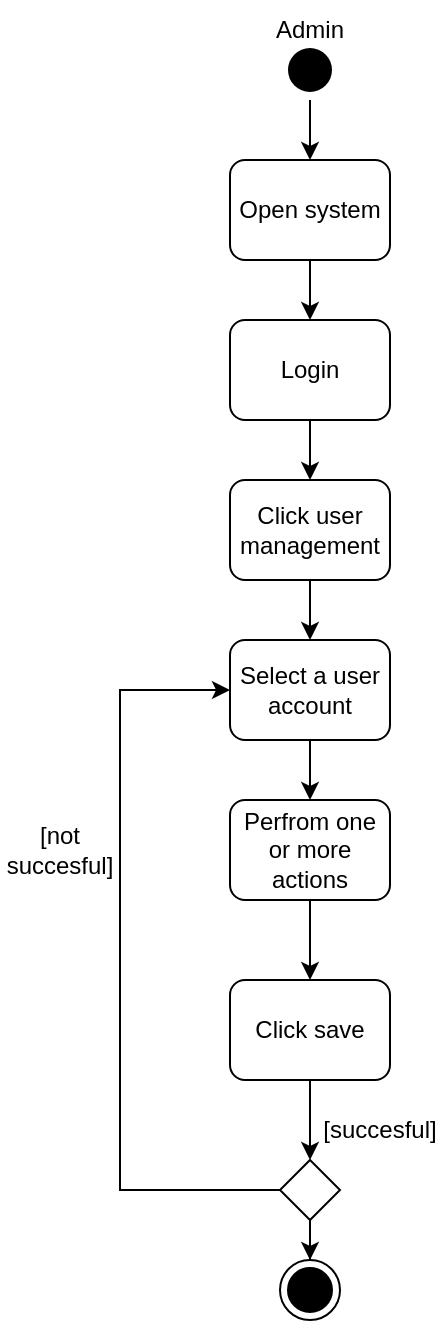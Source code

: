 <mxfile version="26.2.14">
  <diagram name="Page-1" id="NaV1If10QUYctrlVIBG0">
    <mxGraphModel dx="872" dy="439" grid="1" gridSize="10" guides="1" tooltips="1" connect="1" arrows="1" fold="1" page="1" pageScale="1" pageWidth="850" pageHeight="1100" math="0" shadow="0">
      <root>
        <mxCell id="0" />
        <mxCell id="1" parent="0" />
        <mxCell id="8Y5Sv0htWd_NGtNkYQzM-1" style="edgeStyle=orthogonalEdgeStyle;rounded=0;orthogonalLoop=1;jettySize=auto;html=1;entryX=0.5;entryY=0;entryDx=0;entryDy=0;" edge="1" parent="1" source="8Y5Sv0htWd_NGtNkYQzM-2" target="8Y5Sv0htWd_NGtNkYQzM-6">
          <mxGeometry relative="1" as="geometry" />
        </mxCell>
        <mxCell id="8Y5Sv0htWd_NGtNkYQzM-2" value="" style="ellipse;html=1;shape=startState;fillColor=#000000;strokeColor=none;" vertex="1" parent="1">
          <mxGeometry x="560" y="290" width="30" height="30" as="geometry" />
        </mxCell>
        <mxCell id="8Y5Sv0htWd_NGtNkYQzM-3" value="" style="edgeStyle=orthogonalEdgeStyle;html=1;verticalAlign=bottom;endArrow=open;endSize=8;strokeColor=none;rounded=0;" edge="1" parent="1" source="8Y5Sv0htWd_NGtNkYQzM-2">
          <mxGeometry relative="1" as="geometry">
            <mxPoint x="605" y="380" as="targetPoint" />
          </mxGeometry>
        </mxCell>
        <mxCell id="8Y5Sv0htWd_NGtNkYQzM-4" value="Admin" style="text;html=1;align=center;verticalAlign=middle;whiteSpace=wrap;rounded=0;" vertex="1" parent="1">
          <mxGeometry x="545" y="270" width="60" height="30" as="geometry" />
        </mxCell>
        <mxCell id="8Y5Sv0htWd_NGtNkYQzM-5" style="edgeStyle=orthogonalEdgeStyle;rounded=0;orthogonalLoop=1;jettySize=auto;html=1;entryX=0.5;entryY=0;entryDx=0;entryDy=0;" edge="1" parent="1" source="8Y5Sv0htWd_NGtNkYQzM-6" target="8Y5Sv0htWd_NGtNkYQzM-8">
          <mxGeometry relative="1" as="geometry" />
        </mxCell>
        <mxCell id="8Y5Sv0htWd_NGtNkYQzM-6" value="Open system" style="rounded=1;whiteSpace=wrap;html=1;" vertex="1" parent="1">
          <mxGeometry x="535" y="350" width="80" height="50" as="geometry" />
        </mxCell>
        <mxCell id="8Y5Sv0htWd_NGtNkYQzM-7" style="edgeStyle=orthogonalEdgeStyle;rounded=0;orthogonalLoop=1;jettySize=auto;html=1;entryX=0.5;entryY=0;entryDx=0;entryDy=0;" edge="1" parent="1" source="8Y5Sv0htWd_NGtNkYQzM-8" target="8Y5Sv0htWd_NGtNkYQzM-10">
          <mxGeometry relative="1" as="geometry" />
        </mxCell>
        <mxCell id="8Y5Sv0htWd_NGtNkYQzM-8" value="Login" style="rounded=1;whiteSpace=wrap;html=1;" vertex="1" parent="1">
          <mxGeometry x="535" y="430" width="80" height="50" as="geometry" />
        </mxCell>
        <mxCell id="8Y5Sv0htWd_NGtNkYQzM-9" style="edgeStyle=orthogonalEdgeStyle;rounded=0;orthogonalLoop=1;jettySize=auto;html=1;entryX=0.5;entryY=0;entryDx=0;entryDy=0;" edge="1" parent="1" source="8Y5Sv0htWd_NGtNkYQzM-10">
          <mxGeometry relative="1" as="geometry">
            <mxPoint x="575" y="590" as="targetPoint" />
          </mxGeometry>
        </mxCell>
        <mxCell id="8Y5Sv0htWd_NGtNkYQzM-10" value="Click user management" style="rounded=1;whiteSpace=wrap;html=1;" vertex="1" parent="1">
          <mxGeometry x="535" y="510" width="80" height="50" as="geometry" />
        </mxCell>
        <mxCell id="8Y5Sv0htWd_NGtNkYQzM-22" style="edgeStyle=orthogonalEdgeStyle;rounded=0;orthogonalLoop=1;jettySize=auto;html=1;entryX=0.5;entryY=0;entryDx=0;entryDy=0;" edge="1" parent="1" source="8Y5Sv0htWd_NGtNkYQzM-12" target="8Y5Sv0htWd_NGtNkYQzM-21">
          <mxGeometry relative="1" as="geometry" />
        </mxCell>
        <mxCell id="8Y5Sv0htWd_NGtNkYQzM-12" value="Perfrom one or more actions" style="rounded=1;whiteSpace=wrap;html=1;" vertex="1" parent="1">
          <mxGeometry x="535" y="670" width="80" height="50" as="geometry" />
        </mxCell>
        <mxCell id="8Y5Sv0htWd_NGtNkYQzM-13" value="" style="ellipse;html=1;shape=endState;fillColor=#000000;strokeColor=light-dark(#000000, #ff9090);" vertex="1" parent="1">
          <mxGeometry x="560" y="900" width="30" height="30" as="geometry" />
        </mxCell>
        <mxCell id="8Y5Sv0htWd_NGtNkYQzM-14" style="edgeStyle=orthogonalEdgeStyle;rounded=0;orthogonalLoop=1;jettySize=auto;html=1;entryX=0.5;entryY=0;entryDx=0;entryDy=0;" edge="1" parent="1" source="8Y5Sv0htWd_NGtNkYQzM-15" target="8Y5Sv0htWd_NGtNkYQzM-12">
          <mxGeometry relative="1" as="geometry" />
        </mxCell>
        <mxCell id="8Y5Sv0htWd_NGtNkYQzM-15" value="Select a user account" style="rounded=1;whiteSpace=wrap;html=1;" vertex="1" parent="1">
          <mxGeometry x="535" y="590" width="80" height="50" as="geometry" />
        </mxCell>
        <mxCell id="8Y5Sv0htWd_NGtNkYQzM-16" style="edgeStyle=orthogonalEdgeStyle;rounded=0;orthogonalLoop=1;jettySize=auto;html=1;entryX=0.5;entryY=0;entryDx=0;entryDy=0;" edge="1" parent="1" source="8Y5Sv0htWd_NGtNkYQzM-18" target="8Y5Sv0htWd_NGtNkYQzM-13">
          <mxGeometry relative="1" as="geometry" />
        </mxCell>
        <mxCell id="8Y5Sv0htWd_NGtNkYQzM-17" style="edgeStyle=orthogonalEdgeStyle;rounded=0;orthogonalLoop=1;jettySize=auto;html=1;entryX=0;entryY=0.5;entryDx=0;entryDy=0;" edge="1" parent="1" source="8Y5Sv0htWd_NGtNkYQzM-18" target="8Y5Sv0htWd_NGtNkYQzM-15">
          <mxGeometry relative="1" as="geometry">
            <Array as="points">
              <mxPoint x="480" y="865" />
              <mxPoint x="480" y="615" />
            </Array>
          </mxGeometry>
        </mxCell>
        <mxCell id="8Y5Sv0htWd_NGtNkYQzM-18" value="" style="rhombus;whiteSpace=wrap;html=1;" vertex="1" parent="1">
          <mxGeometry x="560" y="850" width="30" height="30" as="geometry" />
        </mxCell>
        <mxCell id="8Y5Sv0htWd_NGtNkYQzM-19" value="[succesful]" style="text;html=1;align=center;verticalAlign=middle;whiteSpace=wrap;rounded=0;" vertex="1" parent="1">
          <mxGeometry x="580" y="820" width="60" height="30" as="geometry" />
        </mxCell>
        <mxCell id="8Y5Sv0htWd_NGtNkYQzM-20" value="[not succesful]" style="text;html=1;align=center;verticalAlign=middle;whiteSpace=wrap;rounded=0;" vertex="1" parent="1">
          <mxGeometry x="420" y="680" width="60" height="30" as="geometry" />
        </mxCell>
        <mxCell id="8Y5Sv0htWd_NGtNkYQzM-23" style="edgeStyle=orthogonalEdgeStyle;rounded=0;orthogonalLoop=1;jettySize=auto;html=1;entryX=0.5;entryY=0;entryDx=0;entryDy=0;" edge="1" parent="1" source="8Y5Sv0htWd_NGtNkYQzM-21" target="8Y5Sv0htWd_NGtNkYQzM-18">
          <mxGeometry relative="1" as="geometry" />
        </mxCell>
        <mxCell id="8Y5Sv0htWd_NGtNkYQzM-21" value="Click save" style="rounded=1;whiteSpace=wrap;html=1;" vertex="1" parent="1">
          <mxGeometry x="535" y="760" width="80" height="50" as="geometry" />
        </mxCell>
      </root>
    </mxGraphModel>
  </diagram>
</mxfile>
